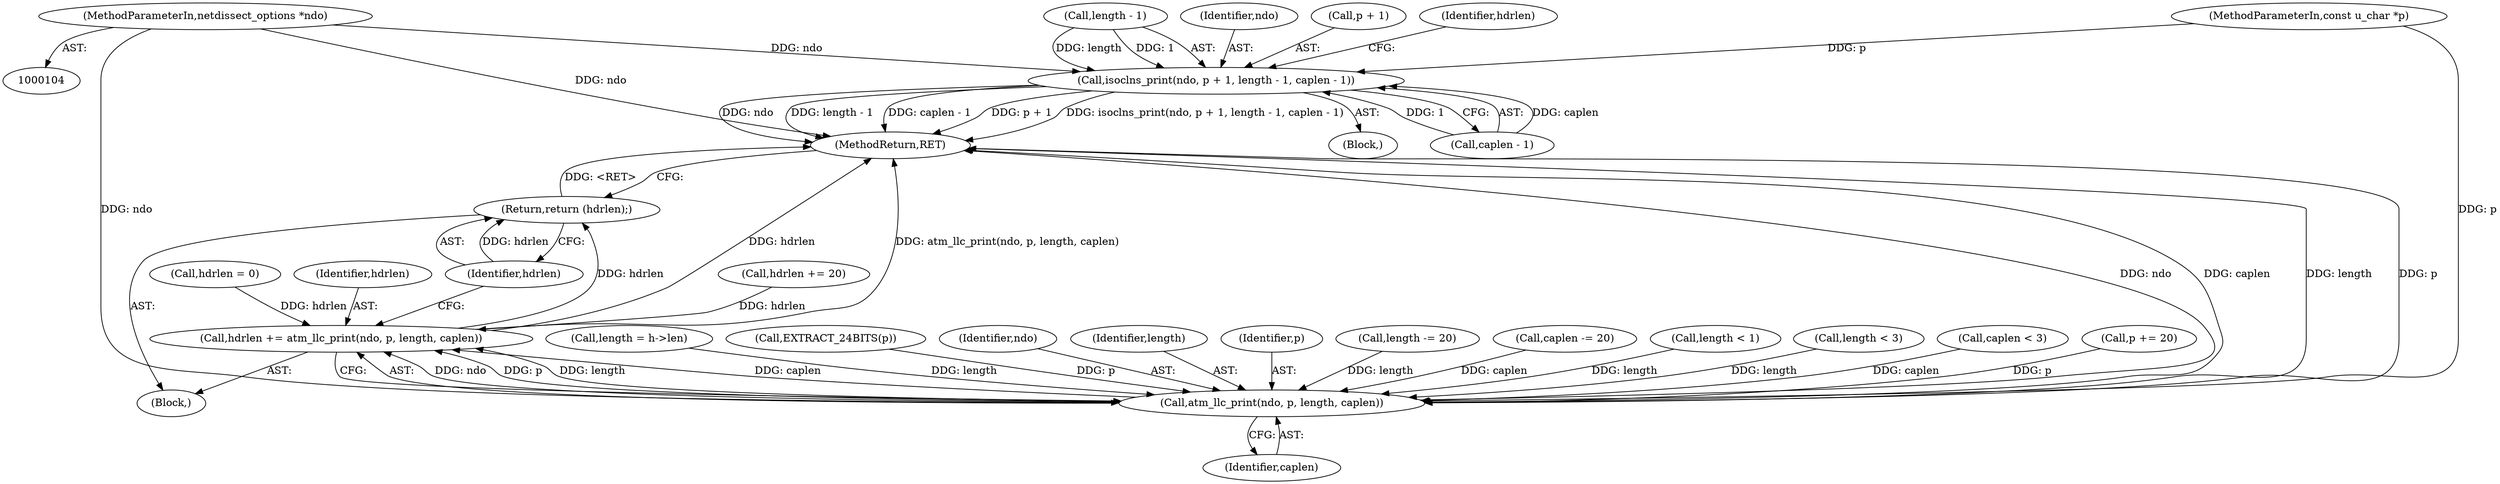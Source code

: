 digraph "0_tcpdump_1dcd10aceabbc03bf571ea32b892c522cbe923de@pointer" {
"1000105" [label="(MethodParameterIn,netdissect_options *ndo)"];
"1000157" [label="(Call,isoclns_print(ndo, p + 1, length - 1, caplen - 1))"];
"1000264" [label="(Call,atm_llc_print(ndo, p, length, caplen))"];
"1000262" [label="(Call,hdrlen += atm_llc_print(ndo, p, length, caplen))"];
"1000269" [label="(Return,return (hdrlen);)"];
"1000108" [label="(Block,)"];
"1000116" [label="(Call,length = h->len)"];
"1000268" [label="(Identifier,caplen)"];
"1000189" [label="(Call,EXTRACT_24BITS(p))"];
"1000265" [label="(Identifier,ndo)"];
"1000267" [label="(Identifier,length)"];
"1000157" [label="(Call,isoclns_print(ndo, p + 1, length - 1, caplen - 1))"];
"1000264" [label="(Call,atm_llc_print(ndo, p, length, caplen))"];
"1000266" [label="(Identifier,p)"];
"1000270" [label="(Identifier,hdrlen)"];
"1000253" [label="(Call,length -= 20)"];
"1000256" [label="(Call,caplen -= 20)"];
"1000123" [label="(Call,hdrlen = 0)"];
"1000262" [label="(Call,hdrlen += atm_llc_print(ndo, p, length, caplen))"];
"1000131" [label="(Call,length < 1)"];
"1000263" [label="(Identifier,hdrlen)"];
"1000269" [label="(Return,return (hdrlen);)"];
"1000159" [label="(Call,p + 1)"];
"1000165" [label="(Call,caplen - 1)"];
"1000175" [label="(Call,length < 3)"];
"1000172" [label="(Call,caplen < 3)"];
"1000259" [label="(Call,hdrlen += 20)"];
"1000158" [label="(Identifier,ndo)"];
"1000107" [label="(MethodParameterIn,const u_char *p)"];
"1000271" [label="(MethodReturn,RET)"];
"1000250" [label="(Call,p += 20)"];
"1000148" [label="(Block,)"];
"1000169" [label="(Identifier,hdrlen)"];
"1000162" [label="(Call,length - 1)"];
"1000105" [label="(MethodParameterIn,netdissect_options *ndo)"];
"1000105" -> "1000104"  [label="AST: "];
"1000105" -> "1000271"  [label="DDG: ndo"];
"1000105" -> "1000157"  [label="DDG: ndo"];
"1000105" -> "1000264"  [label="DDG: ndo"];
"1000157" -> "1000148"  [label="AST: "];
"1000157" -> "1000165"  [label="CFG: "];
"1000158" -> "1000157"  [label="AST: "];
"1000159" -> "1000157"  [label="AST: "];
"1000162" -> "1000157"  [label="AST: "];
"1000165" -> "1000157"  [label="AST: "];
"1000169" -> "1000157"  [label="CFG: "];
"1000157" -> "1000271"  [label="DDG: p + 1"];
"1000157" -> "1000271"  [label="DDG: isoclns_print(ndo, p + 1, length - 1, caplen - 1)"];
"1000157" -> "1000271"  [label="DDG: ndo"];
"1000157" -> "1000271"  [label="DDG: length - 1"];
"1000157" -> "1000271"  [label="DDG: caplen - 1"];
"1000107" -> "1000157"  [label="DDG: p"];
"1000162" -> "1000157"  [label="DDG: length"];
"1000162" -> "1000157"  [label="DDG: 1"];
"1000165" -> "1000157"  [label="DDG: caplen"];
"1000165" -> "1000157"  [label="DDG: 1"];
"1000264" -> "1000262"  [label="AST: "];
"1000264" -> "1000268"  [label="CFG: "];
"1000265" -> "1000264"  [label="AST: "];
"1000266" -> "1000264"  [label="AST: "];
"1000267" -> "1000264"  [label="AST: "];
"1000268" -> "1000264"  [label="AST: "];
"1000262" -> "1000264"  [label="CFG: "];
"1000264" -> "1000271"  [label="DDG: ndo"];
"1000264" -> "1000271"  [label="DDG: caplen"];
"1000264" -> "1000271"  [label="DDG: length"];
"1000264" -> "1000271"  [label="DDG: p"];
"1000264" -> "1000262"  [label="DDG: ndo"];
"1000264" -> "1000262"  [label="DDG: p"];
"1000264" -> "1000262"  [label="DDG: length"];
"1000264" -> "1000262"  [label="DDG: caplen"];
"1000250" -> "1000264"  [label="DDG: p"];
"1000189" -> "1000264"  [label="DDG: p"];
"1000107" -> "1000264"  [label="DDG: p"];
"1000116" -> "1000264"  [label="DDG: length"];
"1000253" -> "1000264"  [label="DDG: length"];
"1000131" -> "1000264"  [label="DDG: length"];
"1000175" -> "1000264"  [label="DDG: length"];
"1000172" -> "1000264"  [label="DDG: caplen"];
"1000256" -> "1000264"  [label="DDG: caplen"];
"1000262" -> "1000108"  [label="AST: "];
"1000263" -> "1000262"  [label="AST: "];
"1000270" -> "1000262"  [label="CFG: "];
"1000262" -> "1000271"  [label="DDG: hdrlen"];
"1000262" -> "1000271"  [label="DDG: atm_llc_print(ndo, p, length, caplen)"];
"1000259" -> "1000262"  [label="DDG: hdrlen"];
"1000123" -> "1000262"  [label="DDG: hdrlen"];
"1000262" -> "1000269"  [label="DDG: hdrlen"];
"1000269" -> "1000108"  [label="AST: "];
"1000269" -> "1000270"  [label="CFG: "];
"1000270" -> "1000269"  [label="AST: "];
"1000271" -> "1000269"  [label="CFG: "];
"1000269" -> "1000271"  [label="DDG: <RET>"];
"1000270" -> "1000269"  [label="DDG: hdrlen"];
}
